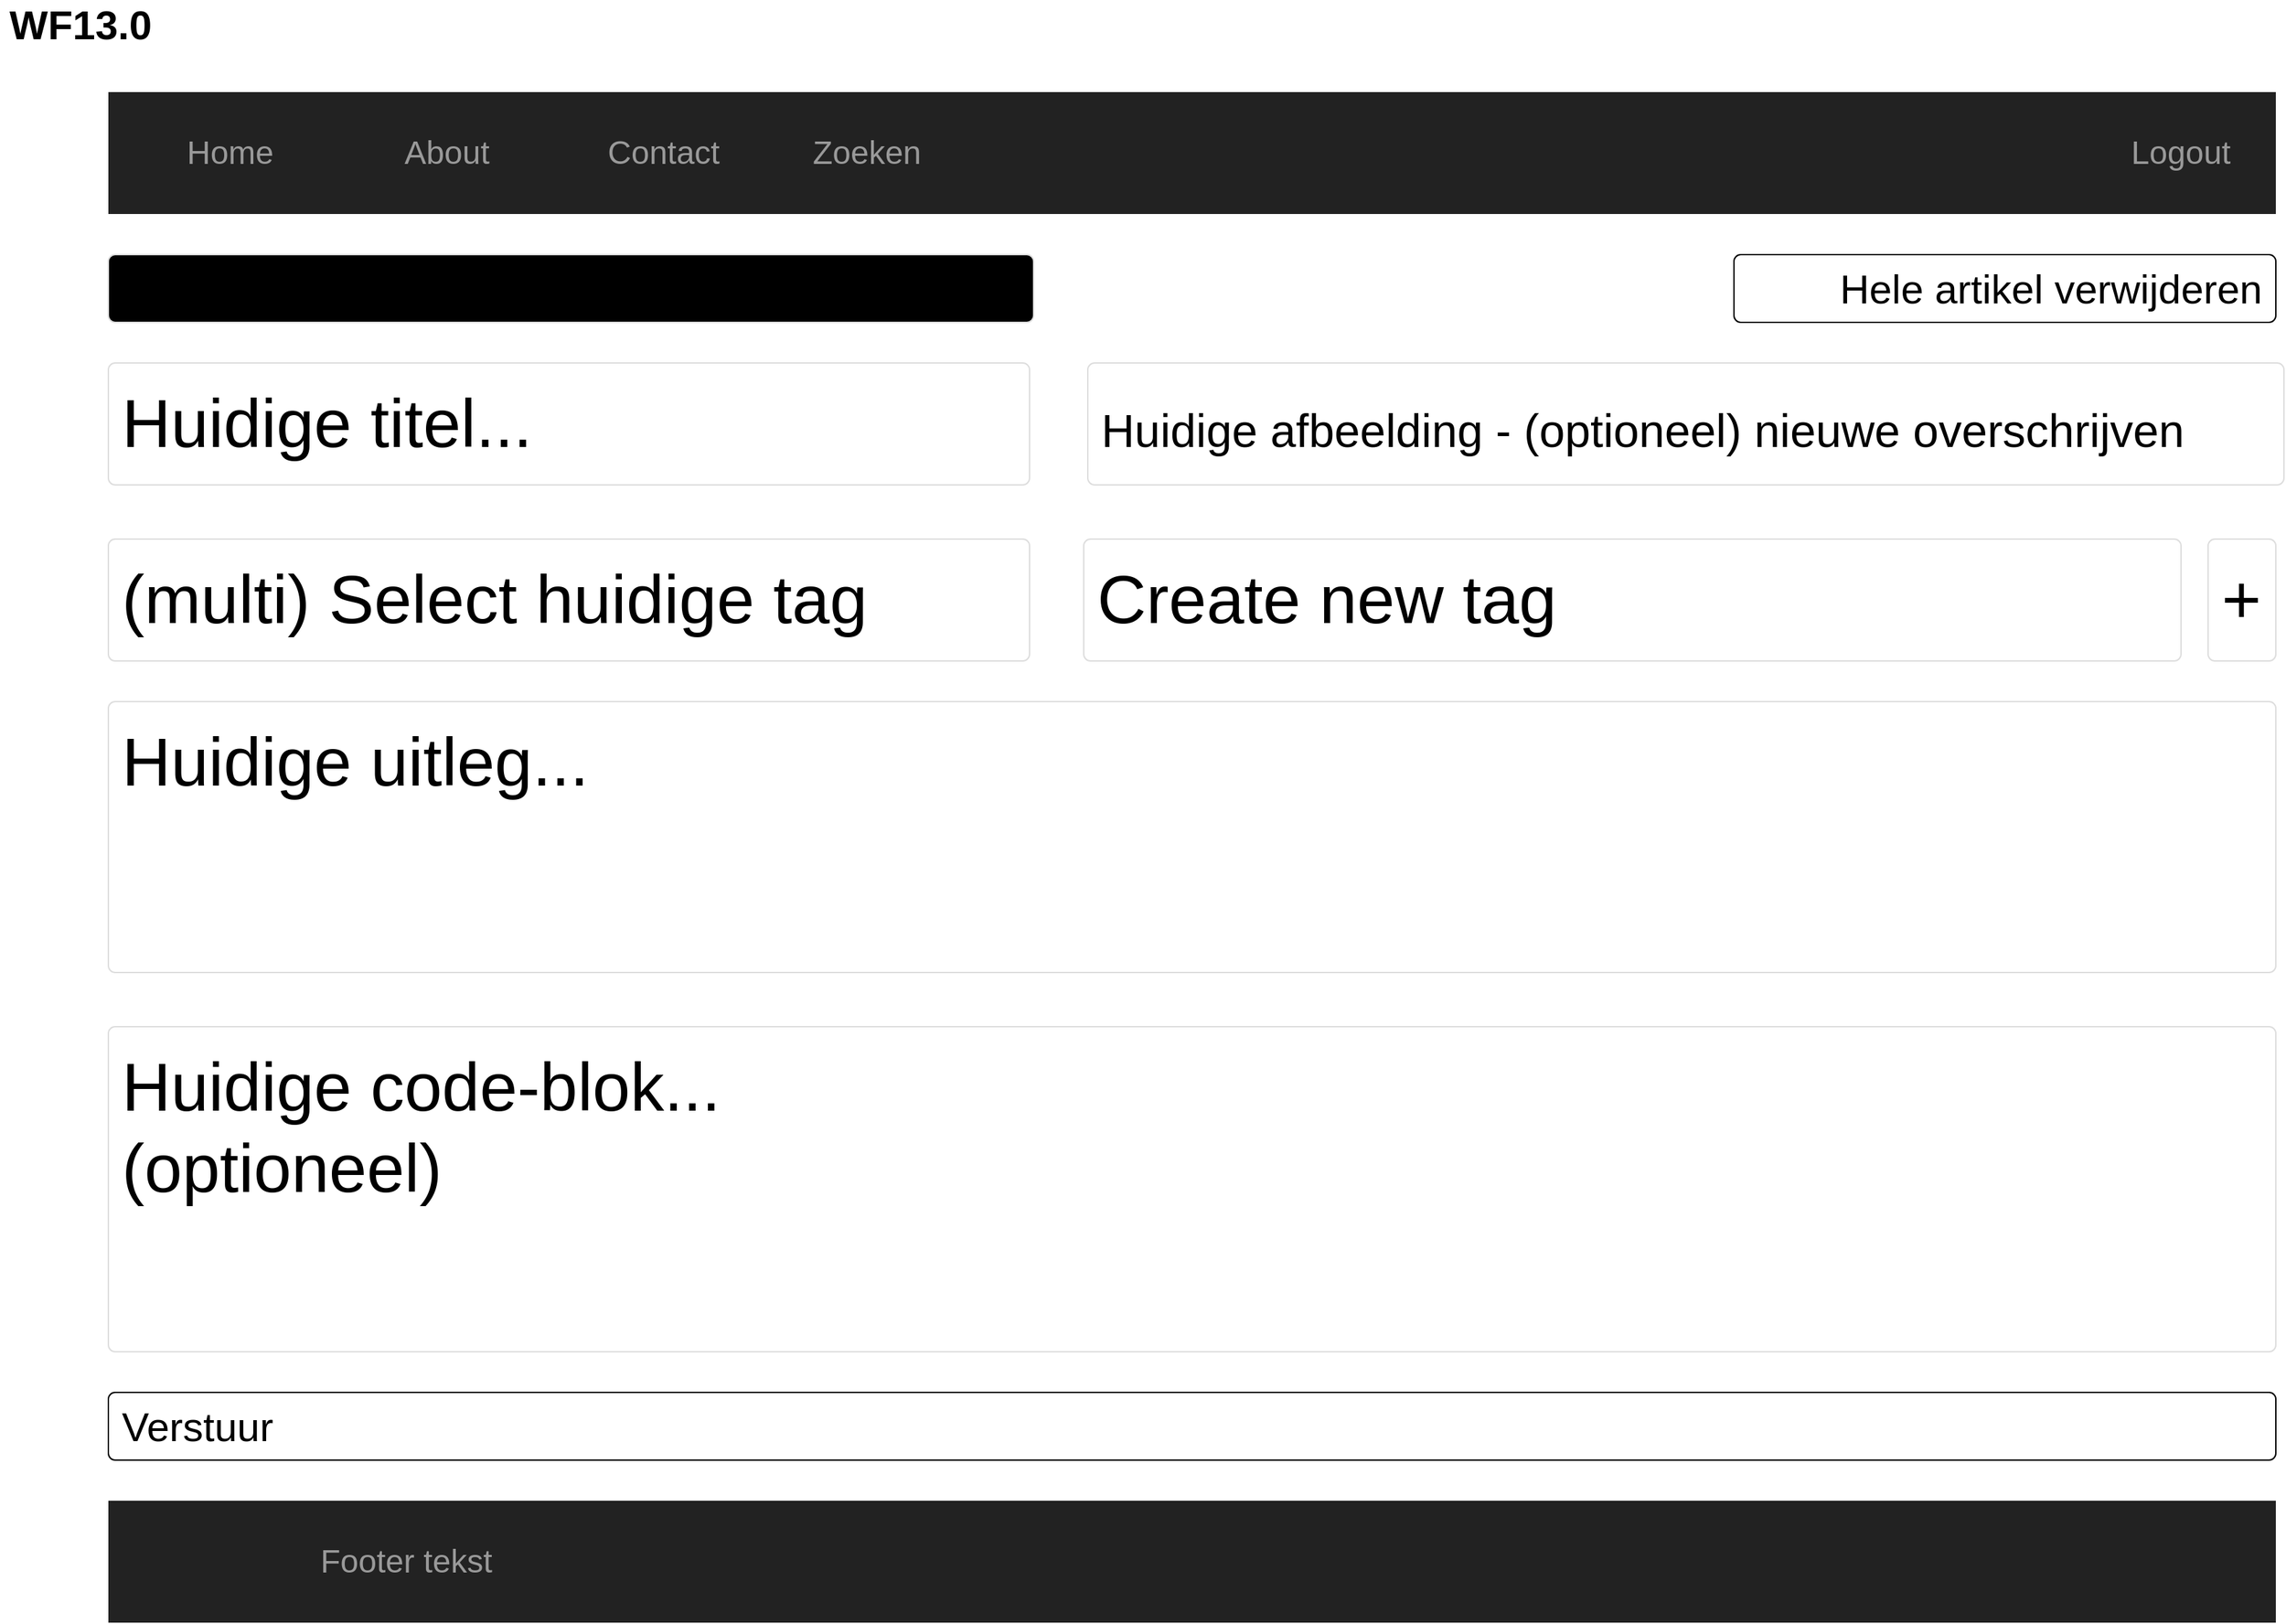<mxfile>
    <diagram name="Page-1" id="c9db0220-8083-56f3-ca83-edcdcd058819">
        <mxGraphModel dx="1964" dy="1482" grid="1" gridSize="10" guides="1" tooltips="1" connect="1" arrows="1" fold="1" page="1" pageScale="1.5" pageWidth="1169" pageHeight="827" background="#ffffff" math="0" shadow="0">
            <root>
                <mxCell id="0" style=";html=1;"/>
                <mxCell id="1" style=";html=1;" parent="0"/>
                <mxCell id="3d76a8aef4d5c911-1" value="" style="html=1;shadow=0;dashed=0;shape=mxgraph.bootstrap.rect;fillColor=#222222;strokeColor=none;whiteSpace=wrap;rounded=0;fontSize=12;fontColor=#000000;align=center;" parent="1" vertex="1">
                    <mxGeometry x="80" y="70" width="1600" height="90" as="geometry"/>
                </mxCell>
                <mxCell id="3d76a8aef4d5c911-7" value="Zoeken" style="html=1;shadow=0;dashed=0;fillColor=none;strokeColor=none;shape=mxgraph.bootstrap.rect;fontColor=#999999;whiteSpace=wrap;fontSize=24;" parent="3d76a8aef4d5c911-1" vertex="1">
                    <mxGeometry x="480.014" width="160" height="90" as="geometry"/>
                </mxCell>
                <mxCell id="3d76a8aef4d5c911-8" value="Logout" style="html=1;shadow=0;dashed=0;fillColor=none;strokeColor=none;shape=mxgraph.bootstrap.rect;fontColor=#999999;whiteSpace=wrap;fontSize=24;" parent="3d76a8aef4d5c911-1" vertex="1">
                    <mxGeometry x="1460" width="140" height="90" as="geometry"/>
                </mxCell>
                <mxCell id="H9CyvaDkC_5dpCcxhKHN-1" value="Contact" style="html=1;shadow=0;dashed=0;fillColor=none;strokeColor=none;shape=mxgraph.bootstrap.rect;fontColor=#999999;whiteSpace=wrap;fontSize=24;" parent="3d76a8aef4d5c911-1" vertex="1">
                    <mxGeometry x="340.007" width="140" height="90" as="geometry"/>
                </mxCell>
                <mxCell id="H9CyvaDkC_5dpCcxhKHN-4" value="About" style="html=1;shadow=0;dashed=0;fillColor=none;strokeColor=none;shape=mxgraph.bootstrap.rect;fontColor=#999999;whiteSpace=wrap;fontSize=24;" parent="3d76a8aef4d5c911-1" vertex="1">
                    <mxGeometry x="179.993" width="140" height="90" as="geometry"/>
                </mxCell>
                <mxCell id="2" value="Home" style="html=1;shadow=0;dashed=0;fillColor=none;strokeColor=none;shape=mxgraph.bootstrap.rect;fontColor=#999999;whiteSpace=wrap;fontSize=24;" parent="3d76a8aef4d5c911-1" vertex="1">
                    <mxGeometry x="20.003" width="140" height="90" as="geometry"/>
                </mxCell>
                <mxCell id="3d76a8aef4d5c911-17" value="WF13.0" style="html=1;shadow=0;dashed=0;shape=mxgraph.bootstrap.rect;strokeColor=none;fillColor=none;fontColor=#000000;align=left;spacingLeft=5;whiteSpace=wrap;rounded=0;fontStyle=1;fontSize=30;" parent="1" vertex="1">
                    <mxGeometry y="10" width="200" height="20" as="geometry"/>
                </mxCell>
                <mxCell id="H9CyvaDkC_5dpCcxhKHN-5" value="" style="html=1;shadow=0;dashed=0;shape=mxgraph.bootstrap.rect;fillColor=#222222;strokeColor=none;whiteSpace=wrap;rounded=0;fontSize=12;fontColor=#000000;align=center;" parent="1" vertex="1">
                    <mxGeometry x="80" y="1110" width="1600" height="90" as="geometry"/>
                </mxCell>
                <mxCell id="H9CyvaDkC_5dpCcxhKHN-9" value="Footer tekst" style="html=1;shadow=0;dashed=0;fillColor=none;strokeColor=none;shape=mxgraph.bootstrap.rect;fontColor=#999999;whiteSpace=wrap;fontSize=24;" parent="H9CyvaDkC_5dpCcxhKHN-5" vertex="1">
                    <mxGeometry x="50" width="340" height="90" as="geometry"/>
                </mxCell>
                <mxCell id="4" value="&lt;font style=&quot;font-size: 50px&quot;&gt;Huidige titel...&lt;br&gt;&lt;/font&gt;" style="html=1;shadow=0;dashed=0;shape=mxgraph.bootstrap.rrect;rSize=5;fontSize=12;strokeColor=#dddddd;align=left;spacing=10;verticalAlign=top;whiteSpace=wrap;rounded=0;" parent="1" vertex="1">
                    <mxGeometry x="80" y="270" width="680" height="90" as="geometry"/>
                </mxCell>
                <mxCell id="6" value="&lt;font style=&quot;font-size: 50px&quot;&gt;Huidige uitleg...&lt;br&gt;&lt;/font&gt;" style="html=1;shadow=0;dashed=0;shape=mxgraph.bootstrap.rrect;rSize=5;fontSize=12;strokeColor=#dddddd;align=left;spacing=10;verticalAlign=top;whiteSpace=wrap;rounded=0;" parent="1" vertex="1">
                    <mxGeometry x="80" y="520" width="1600" height="200" as="geometry"/>
                </mxCell>
                <mxCell id="7" value="&lt;font style=&quot;font-size: 34px&quot;&gt;Huidige afbeelding - (optioneel) nieuwe overschrijven&lt;/font&gt;&lt;font&gt;&lt;br style=&quot;font-size: 50px&quot;&gt;&lt;/font&gt;" style="html=1;shadow=0;dashed=0;shape=mxgraph.bootstrap.rrect;rSize=5;fontSize=50;strokeColor=#dddddd;align=left;spacing=10;verticalAlign=top;whiteSpace=wrap;rounded=0;" parent="1" vertex="1">
                    <mxGeometry x="803" y="270" width="883" height="90" as="geometry"/>
                </mxCell>
                <mxCell id="8" value="&lt;font style=&quot;font-size: 50px&quot;&gt;Huidige code-blok...&lt;br&gt;(optioneel)&lt;br&gt;&lt;/font&gt;" style="html=1;shadow=0;dashed=0;shape=mxgraph.bootstrap.rrect;rSize=5;fontSize=12;strokeColor=#dddddd;align=left;spacing=10;verticalAlign=top;whiteSpace=wrap;rounded=0;" parent="1" vertex="1">
                    <mxGeometry x="80" y="760" width="1600" height="240" as="geometry"/>
                </mxCell>
                <mxCell id="9" value="&lt;font&gt;&lt;font style=&quot;font-size: 30px&quot;&gt;Artikel Wijzigen:&lt;/font&gt;&lt;br&gt;&lt;/font&gt;" style="html=1;shadow=0;dashed=0;shape=mxgraph.bootstrap.rrect;rSize=5;fontSize=12;strokeColor=#dddddd;align=left;spacing=10;verticalAlign=middle;whiteSpace=wrap;rounded=0;fillColor=#000000;" parent="1" vertex="1">
                    <mxGeometry x="80" y="190" width="683" height="50" as="geometry"/>
                </mxCell>
                <mxCell id="10" value="&lt;font&gt;&lt;font style=&quot;font-size: 30px&quot;&gt;Verstuur&lt;/font&gt;&lt;br&gt;&lt;/font&gt;" style="html=1;shadow=0;dashed=0;shape=mxgraph.bootstrap.rrect;rSize=5;fontSize=12;align=left;spacing=10;verticalAlign=middle;whiteSpace=wrap;rounded=0;" parent="1" vertex="1">
                    <mxGeometry x="80" y="1030" width="1600" height="50" as="geometry"/>
                </mxCell>
                <mxCell id="11" value="&lt;font&gt;&lt;font style=&quot;font-size: 30px&quot;&gt;Hele artikel verwijderen&lt;/font&gt;&lt;br&gt;&lt;/font&gt;" style="html=1;shadow=0;dashed=0;shape=mxgraph.bootstrap.rrect;rSize=5;fontSize=12;align=right;spacing=10;verticalAlign=middle;whiteSpace=wrap;rounded=0;" parent="1" vertex="1">
                    <mxGeometry x="1280" y="190" width="400" height="50" as="geometry"/>
                </mxCell>
                <mxCell id="14" value="&lt;font style=&quot;font-size: 50px&quot;&gt;(multi) Select huidige tag&lt;br&gt;&lt;/font&gt;" style="html=1;shadow=0;dashed=0;shape=mxgraph.bootstrap.rrect;rSize=5;fontSize=12;strokeColor=#dddddd;align=left;spacing=10;verticalAlign=top;whiteSpace=wrap;rounded=0;" parent="1" vertex="1">
                    <mxGeometry x="80" y="400" width="680" height="90" as="geometry"/>
                </mxCell>
                <mxCell id="15" value="&lt;font style=&quot;font-size: 50px&quot;&gt;Create new tag&lt;br&gt;&lt;/font&gt;" style="html=1;shadow=0;dashed=0;shape=mxgraph.bootstrap.rrect;rSize=5;fontSize=12;strokeColor=#dddddd;align=left;spacing=10;verticalAlign=top;whiteSpace=wrap;rounded=0;" parent="1" vertex="1">
                    <mxGeometry x="800" y="400" width="810" height="90" as="geometry"/>
                </mxCell>
                <mxCell id="16" value="&lt;font style=&quot;font-size: 50px&quot;&gt;+&lt;br&gt;&lt;/font&gt;" style="html=1;shadow=0;dashed=0;shape=mxgraph.bootstrap.rrect;rSize=5;fontSize=12;strokeColor=#dddddd;align=left;spacing=10;verticalAlign=top;whiteSpace=wrap;rounded=0;" parent="1" vertex="1">
                    <mxGeometry x="1630" y="400" width="50" height="90" as="geometry"/>
                </mxCell>
            </root>
        </mxGraphModel>
    </diagram>
</mxfile>